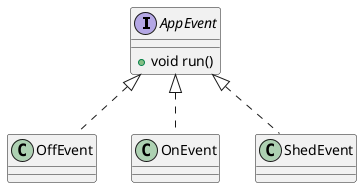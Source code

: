 @startuml test2
interface AppEvent {
    +void run()
}
AppEvent <|.. OffEvent
AppEvent <|.. OnEvent
AppEvent <|.. ShedEvent
class OffEvent {
}
class OnEvent {
}
class ShedEvent {
}
@enduml

@startuml teste2
interface TimerTask {
    +void run()
}
TimerTask <|.. ScheduledBreakDown
TimerTask <|.. ScheduledDeploy
TimerTask <|.. ScheduledFunction
class ScheduledBreakDown {
}
class ScheduledDeploy {
}
class ScheduledFunction {
}
@enduml
